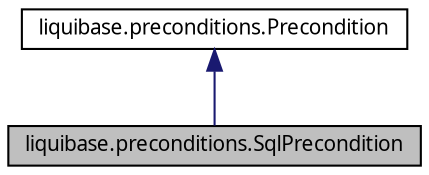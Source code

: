 digraph G
{
  edge [fontname="FreeSans.ttf",fontsize=10,labelfontname="FreeSans.ttf",labelfontsize=10];
  node [fontname="FreeSans.ttf",fontsize=10,shape=record];
  Node1 [label="liquibase.preconditions.SqlPrecondition",height=0.2,width=0.4,color="black", fillcolor="grey75", style="filled" fontcolor="black"];
  Node2 -> Node1 [dir=back,color="midnightblue",fontsize=10,style="solid",fontname="FreeSans.ttf"];
  Node2 [label="liquibase.preconditions.Precondition",height=0.2,width=0.4,color="black", fillcolor="white", style="filled",URL="$interfaceliquibase_1_1preconditions_1_1_precondition.html",tooltip="Marker interface for preconditions."];
}
